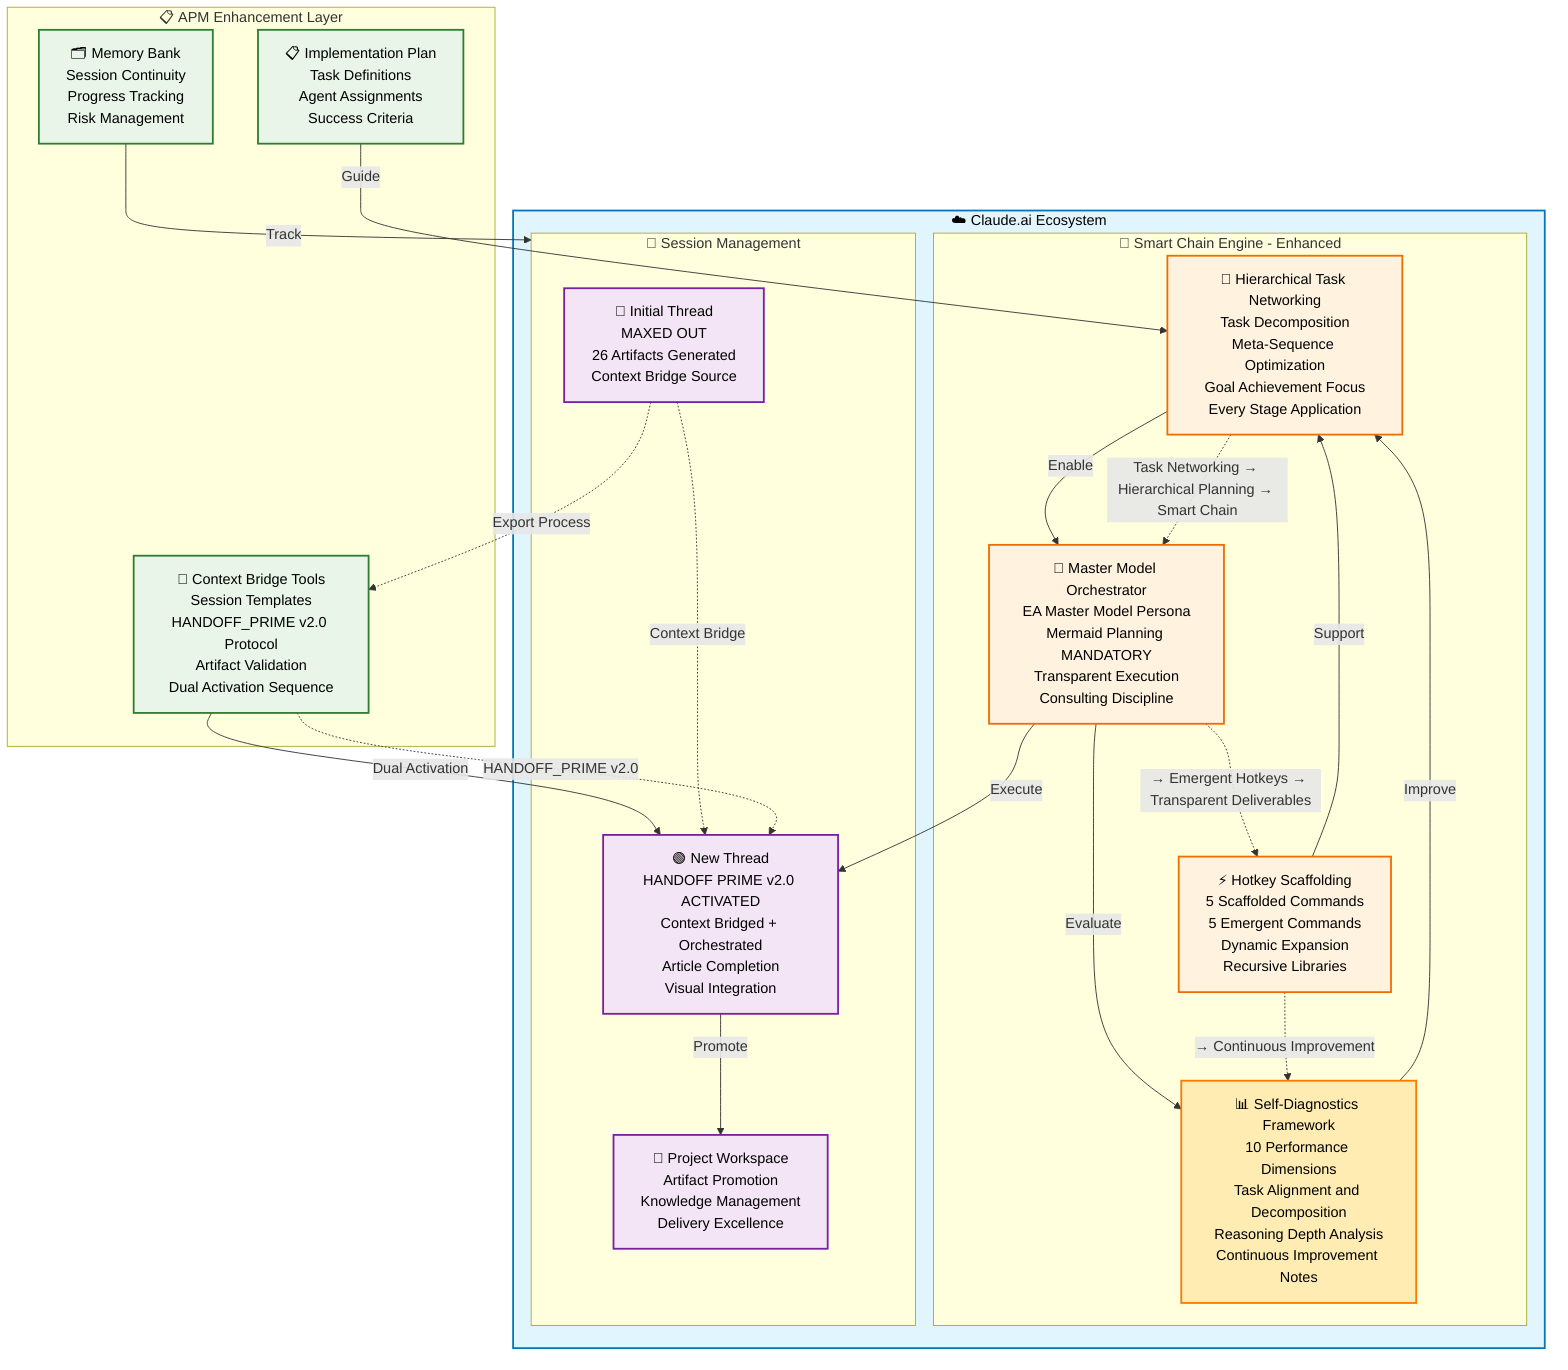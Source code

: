 graph TB
    subgraph APMLayer["📋 APM Enhancement Layer"]
        IP[📋 Implementation Plan<br/>Task Definitions<br/>Agent Assignments<br/>Success Criteria]

        MB[🗂️ Memory Bank<br/>Session Continuity<br/>Progress Tracking<br/>Risk Management]

        CB[🌉 Context Bridge Tools<br/>Session Templates<br/>HANDOFF_PRIME v2.0 Protocol<br/>Artifact Validation<br/>Dual Activation Sequence]
    end

    subgraph ClaudeAI["☁️ Claude.ai Ecosystem"]
        subgraph SmartChain["🧠 Smart Chain Engine - Enhanced"]
            HTN[🔄 Hierarchical Task Networking<br/>Task Decomposition<br/>Meta-Sequence Optimization<br/>Goal Achievement Focus<br/>Every Stage Application]

            HK[⚡ Hotkey Scaffolding<br/>5 Scaffolded Commands<br/>5 Emergent Commands<br/>Dynamic Expansion<br/>Recursive Libraries]

            MM[🎯 Master Model Orchestrator<br/>EA Master Model Persona<br/>Mermaid Planning MANDATORY<br/>Transparent Execution<br/>Consulting Discipline]

            SD[📊 Self-Diagnostics Framework<br/>10 Performance Dimensions<br/>Task Alignment and Decomposition<br/>Reasoning Depth Analysis<br/>Continuous Improvement Notes]
        end
        subgraph Sessions["💬 Session Management"]
            IT["🔴 Initial Thread<br/>MAXED OUT<br/>26 Artifacts Generated<br/>Context Bridge Source"]

            NT["🟢 New Thread<br/>HANDOFF PRIME v2.0 ACTIVATED<br/>Context Bridged + Orchestrated<br/>Article Completion<br/>Visual Integration"]

            PW["📂 Project Workspace<br/>Artifact Promotion<br/>Knowledge Management<br/>Delivery Excellence"]
        end
    end

    %% APM → Claude.ai Integration Points
    CB -->|Dual Activation| NT
    IP -->|Guide| HTN
    MB -->|Track| Sessions

    %% Internal Claude.ai Flow - Enhanced
    HTN -->|Enable| MM
    HK -->|Support| HTN
    MM -->|Execute| NT
    MM -->|Evaluate| SD
    SD -->|Improve| HTN
    IT -.->|Context Bridge| NT
    NT -->|Promote| PW

    %% Context Bridge Flow - Enhanced
    IT -.->|Export Process| CB
    CB -.->|HANDOFF_PRIME v2.0| NT

    %% Task Networking Philosophy
    HTN -.->|"Task Networking → Hierarchical Planning → Smart Chain"| MM
    MM -.->|"→ Emergent Hotkeys → Transparent Deliverables"| HK
    HK -.->|"→ Continuous Improvement"| SD

    classDef apm fill:#e8f5e8,stroke:#2e7d32,stroke-width:2px,color:#000000
    classDef claude fill:#e1f5fe,stroke:#0277bd,stroke-width:2px,color:#000000
    classDef engine fill:#fff3e0,stroke:#ef6c00,stroke-width:2px,color:#000000
    classDef session fill:#f3e5f5,stroke:#7b1fa2,stroke-width:2px,color:#000000
    classDef diagnostic fill:#ffecb3,stroke:#f57c00,stroke-width:2px,color:#000000

    class IP,MB,CB apm
    class ClaudeAI claude
    class HTN,HK,MM engine
    class IT,NT,PW session
    class SD diagnostic
